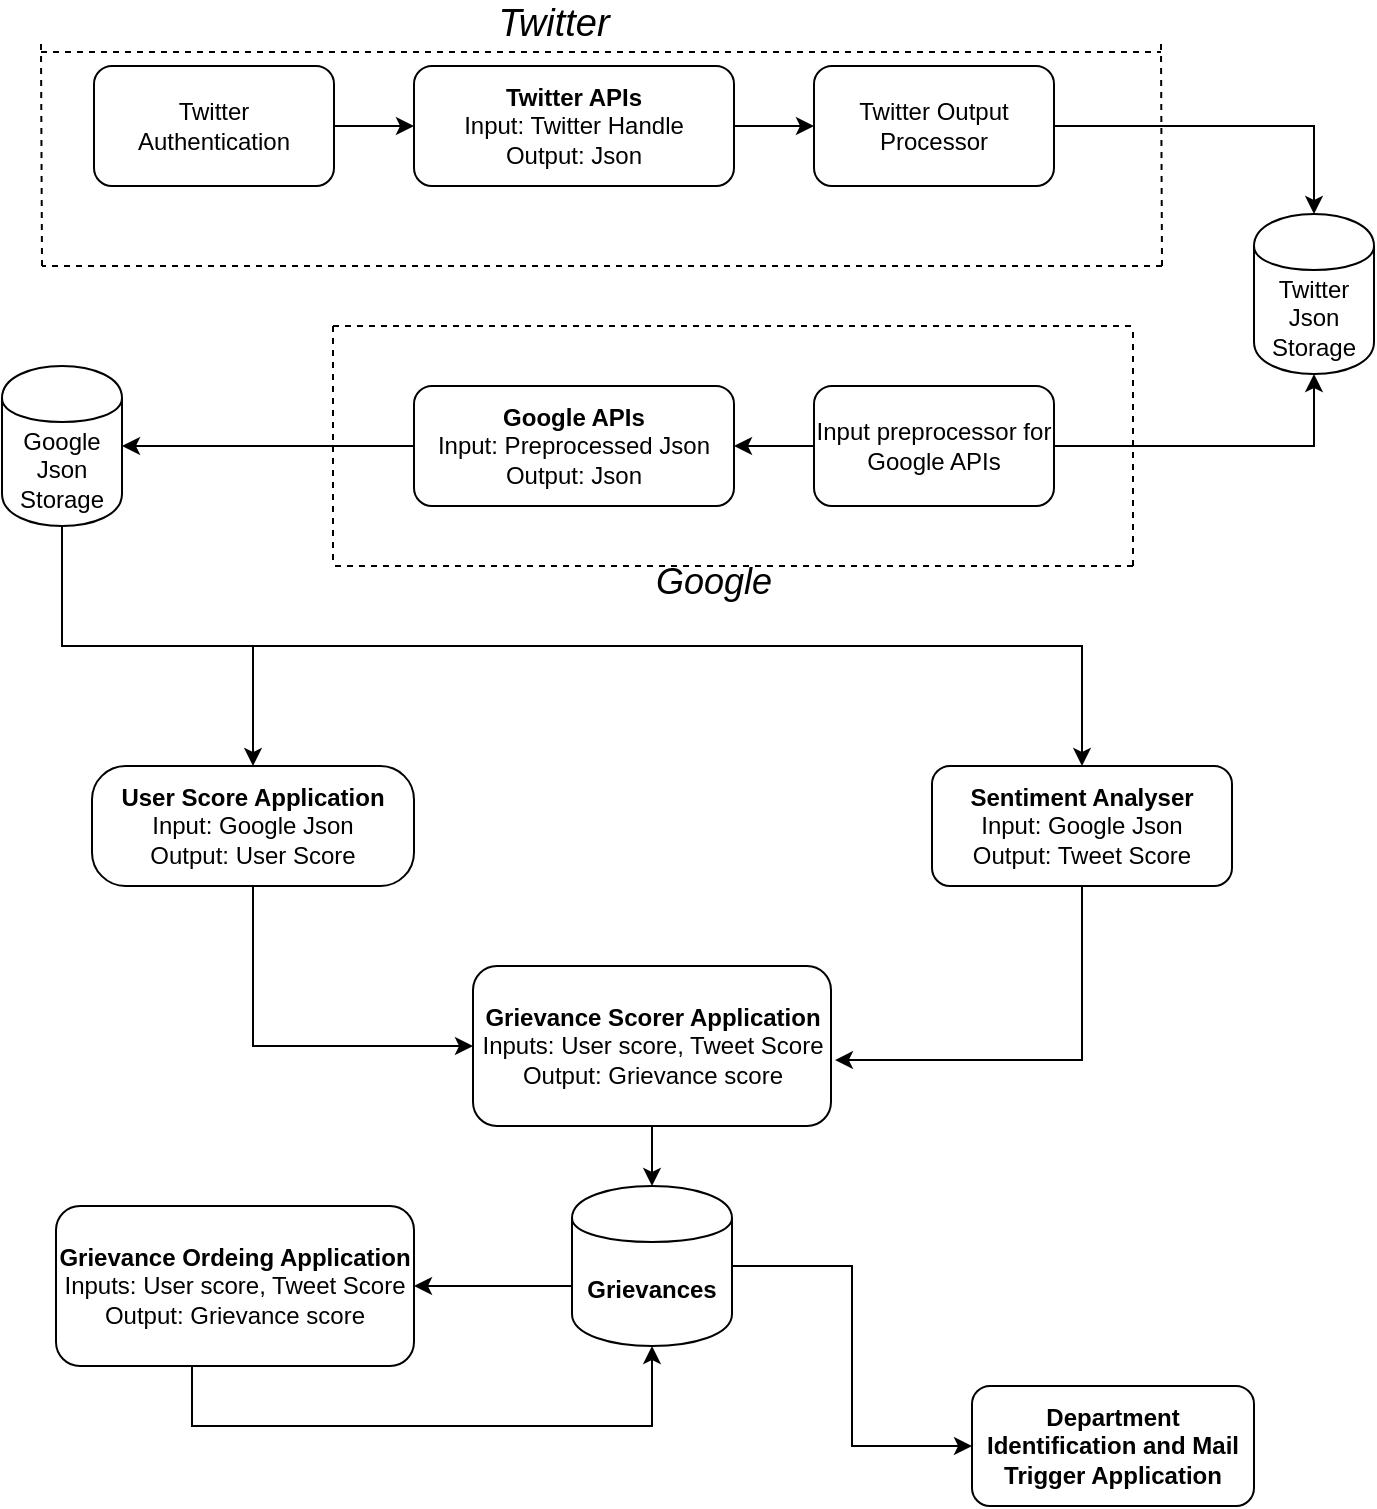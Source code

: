 <mxfile version="11.2.9" type="google" pages="1"><diagram id="thSgTnNRJs4UCYKEDP9K" name="Page-1"><mxGraphModel dx="932" dy="514" grid="1" gridSize="10" guides="1" tooltips="1" connect="1" arrows="1" fold="1" page="1" pageScale="1" pageWidth="850" pageHeight="1100" math="0" shadow="0"><root><mxCell id="0"/><mxCell id="1" parent="0"/><mxCell id="j3uXr6OswfUzg0BlTj8_-5" style="edgeStyle=orthogonalEdgeStyle;rounded=0;orthogonalLoop=1;jettySize=auto;html=1;exitX=1;exitY=0.5;exitDx=0;exitDy=0;entryX=0;entryY=0.5;entryDx=0;entryDy=0;" edge="1" parent="1" source="j3uXr6OswfUzg0BlTj8_-1" target="j3uXr6OswfUzg0BlTj8_-2"><mxGeometry relative="1" as="geometry"/></mxCell><mxCell id="j3uXr6OswfUzg0BlTj8_-1" value="Twitter&lt;br&gt;Authentication" style="rounded=1;whiteSpace=wrap;html=1;" vertex="1" parent="1"><mxGeometry x="130" y="241" width="120" height="60" as="geometry"/></mxCell><mxCell id="j3uXr6OswfUzg0BlTj8_-7" style="edgeStyle=orthogonalEdgeStyle;rounded=0;orthogonalLoop=1;jettySize=auto;html=1;entryX=0;entryY=0.5;entryDx=0;entryDy=0;" edge="1" parent="1" source="j3uXr6OswfUzg0BlTj8_-2" target="j3uXr6OswfUzg0BlTj8_-6"><mxGeometry relative="1" as="geometry"/></mxCell><mxCell id="j3uXr6OswfUzg0BlTj8_-2" value="&lt;b&gt;Twitter APIs&lt;/b&gt;&lt;br&gt;&lt;div&gt;Input: Twitter Handle&lt;/div&gt;&lt;div&gt;Output: Json&lt;br&gt;&lt;/div&gt;" style="rounded=1;whiteSpace=wrap;html=1;" vertex="1" parent="1"><mxGeometry x="290" y="241" width="160" height="60" as="geometry"/></mxCell><mxCell id="j3uXr6OswfUzg0BlTj8_-27" style="edgeStyle=orthogonalEdgeStyle;rounded=0;orthogonalLoop=1;jettySize=auto;html=1;entryX=0.5;entryY=0;entryDx=0;entryDy=0;" edge="1" parent="1" source="j3uXr6OswfUzg0BlTj8_-6" target="j3uXr6OswfUzg0BlTj8_-26"><mxGeometry relative="1" as="geometry"/></mxCell><mxCell id="j3uXr6OswfUzg0BlTj8_-6" value="Twitter Output Processor" style="rounded=1;whiteSpace=wrap;html=1;" vertex="1" parent="1"><mxGeometry x="490" y="241" width="120" height="60" as="geometry"/></mxCell><mxCell id="j3uXr6OswfUzg0BlTj8_-28" style="edgeStyle=orthogonalEdgeStyle;rounded=0;orthogonalLoop=1;jettySize=auto;html=1;entryX=0.5;entryY=1;entryDx=0;entryDy=0;" edge="1" parent="1" source="j3uXr6OswfUzg0BlTj8_-8" target="j3uXr6OswfUzg0BlTj8_-26"><mxGeometry relative="1" as="geometry"/></mxCell><mxCell id="j3uXr6OswfUzg0BlTj8_-8" value="Input preprocessor for Google APIs" style="rounded=1;whiteSpace=wrap;html=1;" vertex="1" parent="1"><mxGeometry x="490" y="401" width="120" height="60" as="geometry"/></mxCell><mxCell id="j3uXr6OswfUzg0BlTj8_-11" value="" style="endArrow=none;dashed=1;html=1;" edge="1" parent="1"><mxGeometry width="50" height="50" relative="1" as="geometry"><mxPoint x="664" y="341" as="sourcePoint"/><mxPoint x="104" y="341" as="targetPoint"/></mxGeometry></mxCell><mxCell id="j3uXr6OswfUzg0BlTj8_-12" value="" style="endArrow=none;dashed=1;html=1;" edge="1" parent="1"><mxGeometry width="50" height="50" relative="1" as="geometry"><mxPoint x="103.5" y="230" as="sourcePoint"/><mxPoint x="104" y="341" as="targetPoint"/></mxGeometry></mxCell><mxCell id="j3uXr6OswfUzg0BlTj8_-13" value="" style="endArrow=none;dashed=1;html=1;" edge="1" parent="1"><mxGeometry width="50" height="50" relative="1" as="geometry"><mxPoint x="103.5" y="234" as="sourcePoint"/><mxPoint x="663.5" y="234" as="targetPoint"/></mxGeometry></mxCell><mxCell id="j3uXr6OswfUzg0BlTj8_-14" value="" style="endArrow=none;dashed=1;html=1;" edge="1" parent="1"><mxGeometry width="50" height="50" relative="1" as="geometry"><mxPoint x="664" y="341" as="sourcePoint"/><mxPoint x="663.5" y="230" as="targetPoint"/></mxGeometry></mxCell><mxCell id="j3uXr6OswfUzg0BlTj8_-32" style="edgeStyle=orthogonalEdgeStyle;rounded=0;orthogonalLoop=1;jettySize=auto;html=1;" edge="1" parent="1" source="j3uXr6OswfUzg0BlTj8_-16" target="j3uXr6OswfUzg0BlTj8_-31"><mxGeometry relative="1" as="geometry"/></mxCell><mxCell id="j3uXr6OswfUzg0BlTj8_-16" value="&lt;div&gt;&lt;b&gt;Google APIs&lt;/b&gt;&lt;/div&gt;&lt;div&gt;Input: Preprocessed Json&lt;/div&gt;&lt;div&gt;Output: Json&lt;br&gt;&lt;/div&gt;" style="rounded=1;whiteSpace=wrap;html=1;" vertex="1" parent="1"><mxGeometry x="290" y="401" width="160" height="60" as="geometry"/></mxCell><mxCell id="j3uXr6OswfUzg0BlTj8_-18" value="" style="endArrow=none;dashed=1;html=1;" edge="1" parent="1"><mxGeometry width="50" height="50" relative="1" as="geometry"><mxPoint x="649.5" y="491" as="sourcePoint"/><mxPoint x="249.5" y="491" as="targetPoint"/></mxGeometry></mxCell><mxCell id="j3uXr6OswfUzg0BlTj8_-19" value="" style="endArrow=none;dashed=1;html=1;" edge="1" parent="1"><mxGeometry width="50" height="50" relative="1" as="geometry"><mxPoint x="249.5" y="371" as="sourcePoint"/><mxPoint x="249.5" y="491" as="targetPoint"/></mxGeometry></mxCell><mxCell id="j3uXr6OswfUzg0BlTj8_-20" value="" style="endArrow=none;dashed=1;html=1;" edge="1" parent="1"><mxGeometry width="50" height="50" relative="1" as="geometry"><mxPoint x="249.5" y="371" as="sourcePoint"/><mxPoint x="649.5" y="371" as="targetPoint"/></mxGeometry></mxCell><mxCell id="j3uXr6OswfUzg0BlTj8_-21" value="" style="endArrow=none;dashed=1;html=1;" edge="1" parent="1"><mxGeometry width="50" height="50" relative="1" as="geometry"><mxPoint x="649.5" y="491" as="sourcePoint"/><mxPoint x="649.5" y="371" as="targetPoint"/></mxGeometry></mxCell><mxCell id="j3uXr6OswfUzg0BlTj8_-22" value="&lt;font style=&quot;font-size: 18px&quot;&gt;&lt;i&gt;&lt;font style=&quot;font-size: 18px&quot;&gt;Google&lt;/font&gt;&lt;/i&gt;&lt;/font&gt;" style="text;html=1;strokeColor=none;fillColor=none;align=center;verticalAlign=middle;whiteSpace=wrap;rounded=0;" vertex="1" parent="1"><mxGeometry x="360" y="489" width="160" height="20" as="geometry"/></mxCell><mxCell id="j3uXr6OswfUzg0BlTj8_-23" style="edgeStyle=orthogonalEdgeStyle;rounded=0;orthogonalLoop=1;jettySize=auto;html=1;entryX=1;entryY=0.5;entryDx=0;entryDy=0;exitX=0;exitY=0.5;exitDx=0;exitDy=0;" edge="1" parent="1" source="j3uXr6OswfUzg0BlTj8_-8" target="j3uXr6OswfUzg0BlTj8_-16"><mxGeometry relative="1" as="geometry"><mxPoint x="460" y="281" as="sourcePoint"/><mxPoint x="500" y="281" as="targetPoint"/></mxGeometry></mxCell><mxCell id="j3uXr6OswfUzg0BlTj8_-15" value="&lt;i&gt;&lt;font style=&quot;font-size: 19px&quot;&gt;Twitter&lt;/font&gt;&lt;/i&gt;" style="text;html=1;strokeColor=none;fillColor=none;align=center;verticalAlign=middle;whiteSpace=wrap;rounded=0;" vertex="1" parent="1"><mxGeometry x="280" y="210" width="160" height="20" as="geometry"/></mxCell><mxCell id="j3uXr6OswfUzg0BlTj8_-26" value="Twitter Json Storage" style="shape=cylinder;whiteSpace=wrap;html=1;boundedLbl=1;backgroundOutline=1;" vertex="1" parent="1"><mxGeometry x="710" y="315" width="60" height="80" as="geometry"/></mxCell><mxCell id="j3uXr6OswfUzg0BlTj8_-40" style="edgeStyle=orthogonalEdgeStyle;rounded=0;orthogonalLoop=1;jettySize=auto;html=1;entryX=0;entryY=0.5;entryDx=0;entryDy=0;" edge="1" parent="1" source="j3uXr6OswfUzg0BlTj8_-29" target="j3uXr6OswfUzg0BlTj8_-39"><mxGeometry relative="1" as="geometry"><Array as="points"><mxPoint x="210" y="731"/></Array></mxGeometry></mxCell><mxCell id="j3uXr6OswfUzg0BlTj8_-29" value="&lt;b&gt;User Score Application&lt;/b&gt;&lt;br&gt;Input: Google Json&lt;br&gt;Output: User Score" style="rounded=1;whiteSpace=wrap;html=1;arcSize=28;" vertex="1" parent="1"><mxGeometry x="129" y="591" width="161" height="60" as="geometry"/></mxCell><mxCell id="j3uXr6OswfUzg0BlTj8_-42" style="edgeStyle=orthogonalEdgeStyle;rounded=0;orthogonalLoop=1;jettySize=auto;html=1;entryX=0.5;entryY=0;entryDx=0;entryDy=0;" edge="1" parent="1" source="j3uXr6OswfUzg0BlTj8_-31" target="j3uXr6OswfUzg0BlTj8_-29"><mxGeometry relative="1" as="geometry"/></mxCell><mxCell id="j3uXr6OswfUzg0BlTj8_-43" style="edgeStyle=orthogonalEdgeStyle;rounded=0;orthogonalLoop=1;jettySize=auto;html=1;exitX=0.5;exitY=1;exitDx=0;exitDy=0;entryX=0.5;entryY=0;entryDx=0;entryDy=0;" edge="1" parent="1" source="j3uXr6OswfUzg0BlTj8_-31" target="j3uXr6OswfUzg0BlTj8_-37"><mxGeometry relative="1" as="geometry"><Array as="points"><mxPoint x="114" y="531"/><mxPoint x="624" y="531"/></Array></mxGeometry></mxCell><mxCell id="j3uXr6OswfUzg0BlTj8_-31" value="Google Json Storage" style="shape=cylinder;whiteSpace=wrap;html=1;boundedLbl=1;backgroundOutline=1;" vertex="1" parent="1"><mxGeometry x="84" y="391" width="60" height="80" as="geometry"/></mxCell><mxCell id="j3uXr6OswfUzg0BlTj8_-41" style="edgeStyle=orthogonalEdgeStyle;rounded=0;orthogonalLoop=1;jettySize=auto;html=1;entryX=1.011;entryY=0.588;entryDx=0;entryDy=0;entryPerimeter=0;" edge="1" parent="1" source="j3uXr6OswfUzg0BlTj8_-37" target="j3uXr6OswfUzg0BlTj8_-39"><mxGeometry relative="1" as="geometry"><Array as="points"><mxPoint x="624" y="738"/></Array></mxGeometry></mxCell><mxCell id="j3uXr6OswfUzg0BlTj8_-37" value="&lt;b&gt;Sentiment Analyser&lt;/b&gt;&lt;br&gt;Input: Google Json&lt;br&gt;Output: Tweet Score" style="rounded=1;whiteSpace=wrap;html=1;" vertex="1" parent="1"><mxGeometry x="549" y="591" width="150" height="60" as="geometry"/></mxCell><mxCell id="j3uXr6OswfUzg0BlTj8_-47" style="edgeStyle=orthogonalEdgeStyle;rounded=0;orthogonalLoop=1;jettySize=auto;html=1;entryX=0.5;entryY=0;entryDx=0;entryDy=0;" edge="1" parent="1" source="j3uXr6OswfUzg0BlTj8_-39" target="j3uXr6OswfUzg0BlTj8_-45"><mxGeometry relative="1" as="geometry"/></mxCell><mxCell id="j3uXr6OswfUzg0BlTj8_-39" value="&lt;b&gt;Grievance Scorer Application&lt;br&gt;&lt;/b&gt;Inputs: User score, Tweet Score&lt;br&gt;Output: Grievance score" style="rounded=1;whiteSpace=wrap;html=1;" vertex="1" parent="1"><mxGeometry x="319.5" y="691" width="179" height="80" as="geometry"/></mxCell><mxCell id="j3uXr6OswfUzg0BlTj8_-49" style="edgeStyle=orthogonalEdgeStyle;rounded=0;orthogonalLoop=1;jettySize=auto;html=1;" edge="1" parent="1" source="j3uXr6OswfUzg0BlTj8_-45" target="j3uXr6OswfUzg0BlTj8_-46"><mxGeometry relative="1" as="geometry"><Array as="points"><mxPoint x="349" y="851"/><mxPoint x="349" y="851"/></Array></mxGeometry></mxCell><mxCell id="j3uXr6OswfUzg0BlTj8_-53" style="edgeStyle=orthogonalEdgeStyle;rounded=0;orthogonalLoop=1;jettySize=auto;html=1;exitX=1;exitY=0.5;exitDx=0;exitDy=0;entryX=0;entryY=0.5;entryDx=0;entryDy=0;" edge="1" parent="1" source="j3uXr6OswfUzg0BlTj8_-45" target="j3uXr6OswfUzg0BlTj8_-52"><mxGeometry relative="1" as="geometry"/></mxCell><mxCell id="j3uXr6OswfUzg0BlTj8_-45" value="&lt;b&gt;Grievances&lt;/b&gt;" style="shape=cylinder;whiteSpace=wrap;html=1;boundedLbl=1;backgroundOutline=1;" vertex="1" parent="1"><mxGeometry x="369" y="801" width="80" height="80" as="geometry"/></mxCell><mxCell id="j3uXr6OswfUzg0BlTj8_-51" style="edgeStyle=orthogonalEdgeStyle;rounded=0;orthogonalLoop=1;jettySize=auto;html=1;entryX=0.5;entryY=1;entryDx=0;entryDy=0;" edge="1" parent="1" source="j3uXr6OswfUzg0BlTj8_-46" target="j3uXr6OswfUzg0BlTj8_-45"><mxGeometry relative="1" as="geometry"><Array as="points"><mxPoint x="179" y="921"/><mxPoint x="409" y="921"/></Array></mxGeometry></mxCell><mxCell id="j3uXr6OswfUzg0BlTj8_-46" value="&lt;b&gt;Grievance Ordeing Application&lt;br&gt;&lt;/b&gt;Inputs: User score, Tweet Score&lt;br&gt;Output: Grievance score" style="rounded=1;whiteSpace=wrap;html=1;" vertex="1" parent="1"><mxGeometry x="111" y="811" width="179" height="80" as="geometry"/></mxCell><mxCell id="j3uXr6OswfUzg0BlTj8_-52" value="&lt;b&gt;Department Identification and Mail Trigger Application&lt;br&gt;&lt;/b&gt;" style="rounded=1;whiteSpace=wrap;html=1;" vertex="1" parent="1"><mxGeometry x="569" y="901" width="141" height="60" as="geometry"/></mxCell></root></mxGraphModel></diagram></mxfile>